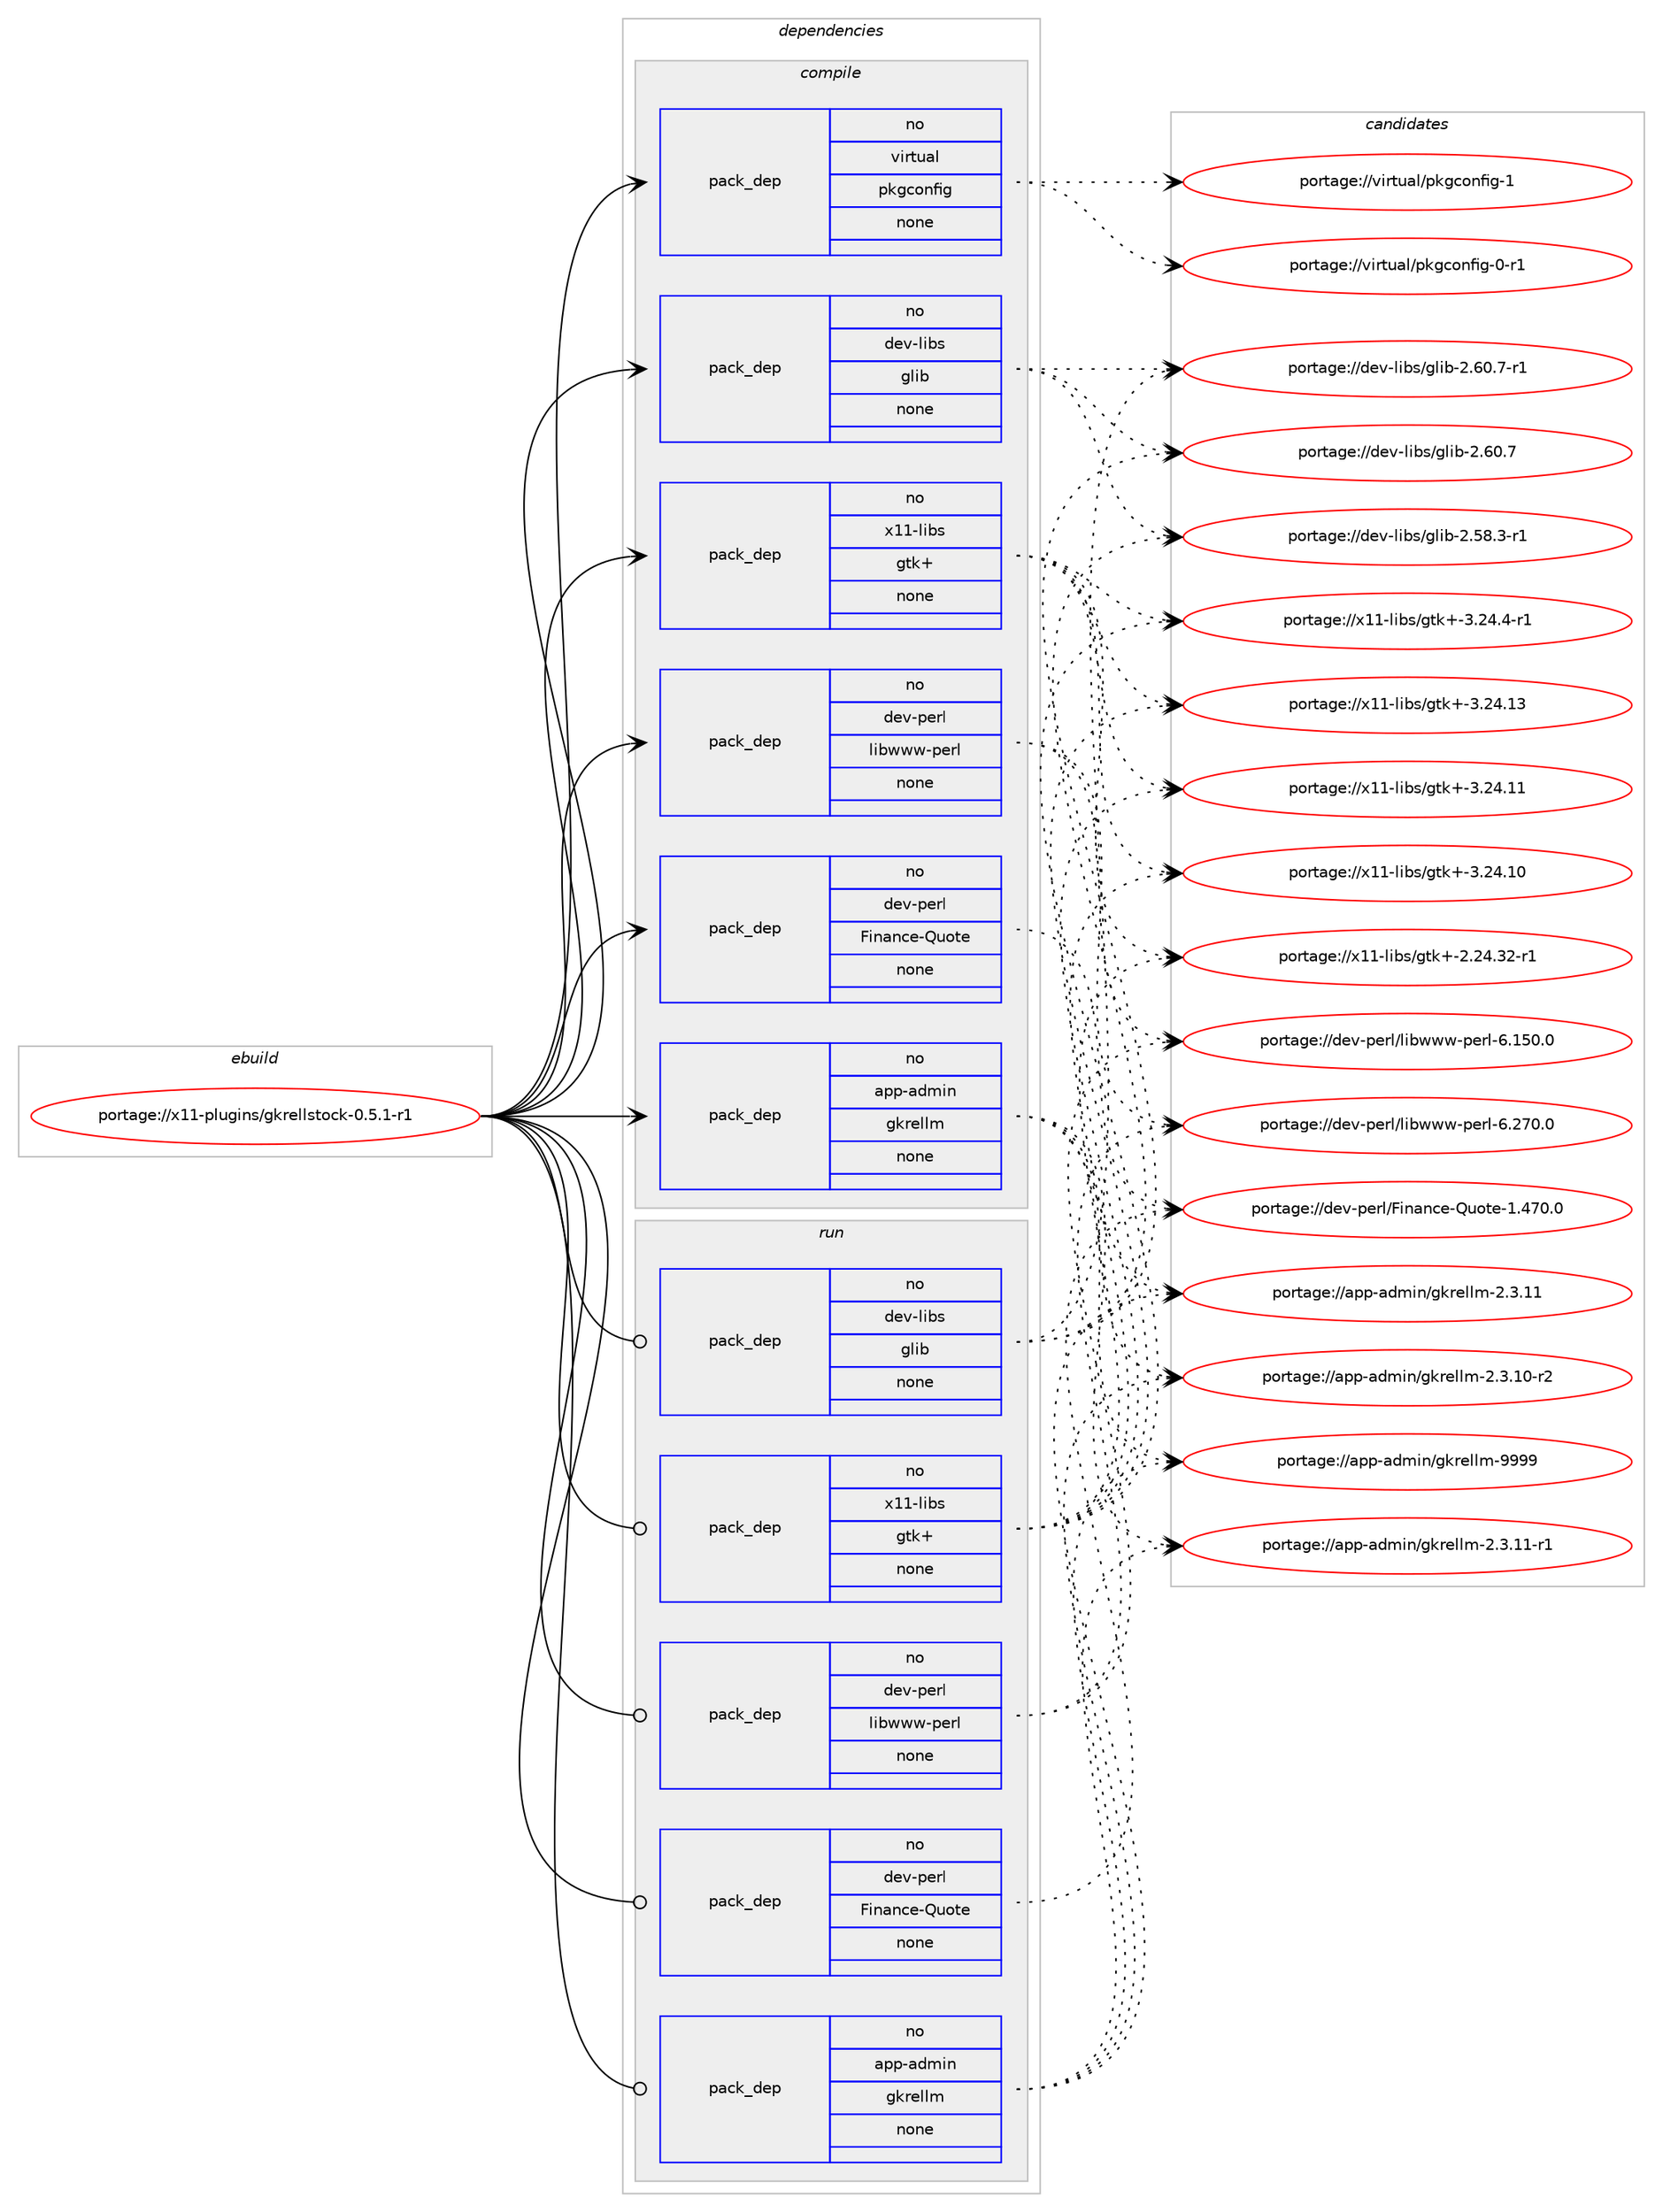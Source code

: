digraph prolog {

# *************
# Graph options
# *************

newrank=true;
concentrate=true;
compound=true;
graph [rankdir=LR,fontname=Helvetica,fontsize=10,ranksep=1.5];#, ranksep=2.5, nodesep=0.2];
edge  [arrowhead=vee];
node  [fontname=Helvetica,fontsize=10];

# **********
# The ebuild
# **********

subgraph cluster_leftcol {
color=gray;
rank=same;
label=<<i>ebuild</i>>;
id [label="portage://x11-plugins/gkrellstock-0.5.1-r1", color=red, width=4, href="../x11-plugins/gkrellstock-0.5.1-r1.svg"];
}

# ****************
# The dependencies
# ****************

subgraph cluster_midcol {
color=gray;
label=<<i>dependencies</i>>;
subgraph cluster_compile {
fillcolor="#eeeeee";
style=filled;
label=<<i>compile</i>>;
subgraph pack8209 {
dependency9841 [label=<<TABLE BORDER="0" CELLBORDER="1" CELLSPACING="0" CELLPADDING="4" WIDTH="220"><TR><TD ROWSPAN="6" CELLPADDING="30">pack_dep</TD></TR><TR><TD WIDTH="110">no</TD></TR><TR><TD>app-admin</TD></TR><TR><TD>gkrellm</TD></TR><TR><TD>none</TD></TR><TR><TD></TD></TR></TABLE>>, shape=none, color=blue];
}
id:e -> dependency9841:w [weight=20,style="solid",arrowhead="vee"];
subgraph pack8210 {
dependency9842 [label=<<TABLE BORDER="0" CELLBORDER="1" CELLSPACING="0" CELLPADDING="4" WIDTH="220"><TR><TD ROWSPAN="6" CELLPADDING="30">pack_dep</TD></TR><TR><TD WIDTH="110">no</TD></TR><TR><TD>dev-libs</TD></TR><TR><TD>glib</TD></TR><TR><TD>none</TD></TR><TR><TD></TD></TR></TABLE>>, shape=none, color=blue];
}
id:e -> dependency9842:w [weight=20,style="solid",arrowhead="vee"];
subgraph pack8211 {
dependency9843 [label=<<TABLE BORDER="0" CELLBORDER="1" CELLSPACING="0" CELLPADDING="4" WIDTH="220"><TR><TD ROWSPAN="6" CELLPADDING="30">pack_dep</TD></TR><TR><TD WIDTH="110">no</TD></TR><TR><TD>dev-perl</TD></TR><TR><TD>Finance-Quote</TD></TR><TR><TD>none</TD></TR><TR><TD></TD></TR></TABLE>>, shape=none, color=blue];
}
id:e -> dependency9843:w [weight=20,style="solid",arrowhead="vee"];
subgraph pack8212 {
dependency9844 [label=<<TABLE BORDER="0" CELLBORDER="1" CELLSPACING="0" CELLPADDING="4" WIDTH="220"><TR><TD ROWSPAN="6" CELLPADDING="30">pack_dep</TD></TR><TR><TD WIDTH="110">no</TD></TR><TR><TD>dev-perl</TD></TR><TR><TD>libwww-perl</TD></TR><TR><TD>none</TD></TR><TR><TD></TD></TR></TABLE>>, shape=none, color=blue];
}
id:e -> dependency9844:w [weight=20,style="solid",arrowhead="vee"];
subgraph pack8213 {
dependency9845 [label=<<TABLE BORDER="0" CELLBORDER="1" CELLSPACING="0" CELLPADDING="4" WIDTH="220"><TR><TD ROWSPAN="6" CELLPADDING="30">pack_dep</TD></TR><TR><TD WIDTH="110">no</TD></TR><TR><TD>virtual</TD></TR><TR><TD>pkgconfig</TD></TR><TR><TD>none</TD></TR><TR><TD></TD></TR></TABLE>>, shape=none, color=blue];
}
id:e -> dependency9845:w [weight=20,style="solid",arrowhead="vee"];
subgraph pack8214 {
dependency9846 [label=<<TABLE BORDER="0" CELLBORDER="1" CELLSPACING="0" CELLPADDING="4" WIDTH="220"><TR><TD ROWSPAN="6" CELLPADDING="30">pack_dep</TD></TR><TR><TD WIDTH="110">no</TD></TR><TR><TD>x11-libs</TD></TR><TR><TD>gtk+</TD></TR><TR><TD>none</TD></TR><TR><TD></TD></TR></TABLE>>, shape=none, color=blue];
}
id:e -> dependency9846:w [weight=20,style="solid",arrowhead="vee"];
}
subgraph cluster_compileandrun {
fillcolor="#eeeeee";
style=filled;
label=<<i>compile and run</i>>;
}
subgraph cluster_run {
fillcolor="#eeeeee";
style=filled;
label=<<i>run</i>>;
subgraph pack8215 {
dependency9847 [label=<<TABLE BORDER="0" CELLBORDER="1" CELLSPACING="0" CELLPADDING="4" WIDTH="220"><TR><TD ROWSPAN="6" CELLPADDING="30">pack_dep</TD></TR><TR><TD WIDTH="110">no</TD></TR><TR><TD>app-admin</TD></TR><TR><TD>gkrellm</TD></TR><TR><TD>none</TD></TR><TR><TD></TD></TR></TABLE>>, shape=none, color=blue];
}
id:e -> dependency9847:w [weight=20,style="solid",arrowhead="odot"];
subgraph pack8216 {
dependency9848 [label=<<TABLE BORDER="0" CELLBORDER="1" CELLSPACING="0" CELLPADDING="4" WIDTH="220"><TR><TD ROWSPAN="6" CELLPADDING="30">pack_dep</TD></TR><TR><TD WIDTH="110">no</TD></TR><TR><TD>dev-libs</TD></TR><TR><TD>glib</TD></TR><TR><TD>none</TD></TR><TR><TD></TD></TR></TABLE>>, shape=none, color=blue];
}
id:e -> dependency9848:w [weight=20,style="solid",arrowhead="odot"];
subgraph pack8217 {
dependency9849 [label=<<TABLE BORDER="0" CELLBORDER="1" CELLSPACING="0" CELLPADDING="4" WIDTH="220"><TR><TD ROWSPAN="6" CELLPADDING="30">pack_dep</TD></TR><TR><TD WIDTH="110">no</TD></TR><TR><TD>dev-perl</TD></TR><TR><TD>Finance-Quote</TD></TR><TR><TD>none</TD></TR><TR><TD></TD></TR></TABLE>>, shape=none, color=blue];
}
id:e -> dependency9849:w [weight=20,style="solid",arrowhead="odot"];
subgraph pack8218 {
dependency9850 [label=<<TABLE BORDER="0" CELLBORDER="1" CELLSPACING="0" CELLPADDING="4" WIDTH="220"><TR><TD ROWSPAN="6" CELLPADDING="30">pack_dep</TD></TR><TR><TD WIDTH="110">no</TD></TR><TR><TD>dev-perl</TD></TR><TR><TD>libwww-perl</TD></TR><TR><TD>none</TD></TR><TR><TD></TD></TR></TABLE>>, shape=none, color=blue];
}
id:e -> dependency9850:w [weight=20,style="solid",arrowhead="odot"];
subgraph pack8219 {
dependency9851 [label=<<TABLE BORDER="0" CELLBORDER="1" CELLSPACING="0" CELLPADDING="4" WIDTH="220"><TR><TD ROWSPAN="6" CELLPADDING="30">pack_dep</TD></TR><TR><TD WIDTH="110">no</TD></TR><TR><TD>x11-libs</TD></TR><TR><TD>gtk+</TD></TR><TR><TD>none</TD></TR><TR><TD></TD></TR></TABLE>>, shape=none, color=blue];
}
id:e -> dependency9851:w [weight=20,style="solid",arrowhead="odot"];
}
}

# **************
# The candidates
# **************

subgraph cluster_choices {
rank=same;
color=gray;
label=<<i>candidates</i>>;

subgraph choice8209 {
color=black;
nodesep=1;
choice971121124597100109105110471031071141011081081094557575757 [label="portage://app-admin/gkrellm-9999", color=red, width=4,href="../app-admin/gkrellm-9999.svg"];
choice97112112459710010910511047103107114101108108109455046514649494511449 [label="portage://app-admin/gkrellm-2.3.11-r1", color=red, width=4,href="../app-admin/gkrellm-2.3.11-r1.svg"];
choice9711211245971001091051104710310711410110810810945504651464949 [label="portage://app-admin/gkrellm-2.3.11", color=red, width=4,href="../app-admin/gkrellm-2.3.11.svg"];
choice97112112459710010910511047103107114101108108109455046514649484511450 [label="portage://app-admin/gkrellm-2.3.10-r2", color=red, width=4,href="../app-admin/gkrellm-2.3.10-r2.svg"];
dependency9841:e -> choice971121124597100109105110471031071141011081081094557575757:w [style=dotted,weight="100"];
dependency9841:e -> choice97112112459710010910511047103107114101108108109455046514649494511449:w [style=dotted,weight="100"];
dependency9841:e -> choice9711211245971001091051104710310711410110810810945504651464949:w [style=dotted,weight="100"];
dependency9841:e -> choice97112112459710010910511047103107114101108108109455046514649484511450:w [style=dotted,weight="100"];
}
subgraph choice8210 {
color=black;
nodesep=1;
choice10010111845108105981154710310810598455046544846554511449 [label="portage://dev-libs/glib-2.60.7-r1", color=red, width=4,href="../dev-libs/glib-2.60.7-r1.svg"];
choice1001011184510810598115471031081059845504654484655 [label="portage://dev-libs/glib-2.60.7", color=red, width=4,href="../dev-libs/glib-2.60.7.svg"];
choice10010111845108105981154710310810598455046535646514511449 [label="portage://dev-libs/glib-2.58.3-r1", color=red, width=4,href="../dev-libs/glib-2.58.3-r1.svg"];
dependency9842:e -> choice10010111845108105981154710310810598455046544846554511449:w [style=dotted,weight="100"];
dependency9842:e -> choice1001011184510810598115471031081059845504654484655:w [style=dotted,weight="100"];
dependency9842:e -> choice10010111845108105981154710310810598455046535646514511449:w [style=dotted,weight="100"];
}
subgraph choice8211 {
color=black;
nodesep=1;
choice100101118451121011141084770105110971109910145811171111161014549465255484648 [label="portage://dev-perl/Finance-Quote-1.470.0", color=red, width=4,href="../dev-perl/Finance-Quote-1.470.0.svg"];
dependency9843:e -> choice100101118451121011141084770105110971109910145811171111161014549465255484648:w [style=dotted,weight="100"];
}
subgraph choice8212 {
color=black;
nodesep=1;
choice100101118451121011141084710810598119119119451121011141084554465055484648 [label="portage://dev-perl/libwww-perl-6.270.0", color=red, width=4,href="../dev-perl/libwww-perl-6.270.0.svg"];
choice100101118451121011141084710810598119119119451121011141084554464953484648 [label="portage://dev-perl/libwww-perl-6.150.0", color=red, width=4,href="../dev-perl/libwww-perl-6.150.0.svg"];
dependency9844:e -> choice100101118451121011141084710810598119119119451121011141084554465055484648:w [style=dotted,weight="100"];
dependency9844:e -> choice100101118451121011141084710810598119119119451121011141084554464953484648:w [style=dotted,weight="100"];
}
subgraph choice8213 {
color=black;
nodesep=1;
choice1181051141161179710847112107103991111101021051034549 [label="portage://virtual/pkgconfig-1", color=red, width=4,href="../virtual/pkgconfig-1.svg"];
choice11810511411611797108471121071039911111010210510345484511449 [label="portage://virtual/pkgconfig-0-r1", color=red, width=4,href="../virtual/pkgconfig-0-r1.svg"];
dependency9845:e -> choice1181051141161179710847112107103991111101021051034549:w [style=dotted,weight="100"];
dependency9845:e -> choice11810511411611797108471121071039911111010210510345484511449:w [style=dotted,weight="100"];
}
subgraph choice8214 {
color=black;
nodesep=1;
choice120494945108105981154710311610743455146505246524511449 [label="portage://x11-libs/gtk+-3.24.4-r1", color=red, width=4,href="../x11-libs/gtk+-3.24.4-r1.svg"];
choice1204949451081059811547103116107434551465052464951 [label="portage://x11-libs/gtk+-3.24.13", color=red, width=4,href="../x11-libs/gtk+-3.24.13.svg"];
choice1204949451081059811547103116107434551465052464949 [label="portage://x11-libs/gtk+-3.24.11", color=red, width=4,href="../x11-libs/gtk+-3.24.11.svg"];
choice1204949451081059811547103116107434551465052464948 [label="portage://x11-libs/gtk+-3.24.10", color=red, width=4,href="../x11-libs/gtk+-3.24.10.svg"];
choice12049494510810598115471031161074345504650524651504511449 [label="portage://x11-libs/gtk+-2.24.32-r1", color=red, width=4,href="../x11-libs/gtk+-2.24.32-r1.svg"];
dependency9846:e -> choice120494945108105981154710311610743455146505246524511449:w [style=dotted,weight="100"];
dependency9846:e -> choice1204949451081059811547103116107434551465052464951:w [style=dotted,weight="100"];
dependency9846:e -> choice1204949451081059811547103116107434551465052464949:w [style=dotted,weight="100"];
dependency9846:e -> choice1204949451081059811547103116107434551465052464948:w [style=dotted,weight="100"];
dependency9846:e -> choice12049494510810598115471031161074345504650524651504511449:w [style=dotted,weight="100"];
}
subgraph choice8215 {
color=black;
nodesep=1;
choice971121124597100109105110471031071141011081081094557575757 [label="portage://app-admin/gkrellm-9999", color=red, width=4,href="../app-admin/gkrellm-9999.svg"];
choice97112112459710010910511047103107114101108108109455046514649494511449 [label="portage://app-admin/gkrellm-2.3.11-r1", color=red, width=4,href="../app-admin/gkrellm-2.3.11-r1.svg"];
choice9711211245971001091051104710310711410110810810945504651464949 [label="portage://app-admin/gkrellm-2.3.11", color=red, width=4,href="../app-admin/gkrellm-2.3.11.svg"];
choice97112112459710010910511047103107114101108108109455046514649484511450 [label="portage://app-admin/gkrellm-2.3.10-r2", color=red, width=4,href="../app-admin/gkrellm-2.3.10-r2.svg"];
dependency9847:e -> choice971121124597100109105110471031071141011081081094557575757:w [style=dotted,weight="100"];
dependency9847:e -> choice97112112459710010910511047103107114101108108109455046514649494511449:w [style=dotted,weight="100"];
dependency9847:e -> choice9711211245971001091051104710310711410110810810945504651464949:w [style=dotted,weight="100"];
dependency9847:e -> choice97112112459710010910511047103107114101108108109455046514649484511450:w [style=dotted,weight="100"];
}
subgraph choice8216 {
color=black;
nodesep=1;
choice10010111845108105981154710310810598455046544846554511449 [label="portage://dev-libs/glib-2.60.7-r1", color=red, width=4,href="../dev-libs/glib-2.60.7-r1.svg"];
choice1001011184510810598115471031081059845504654484655 [label="portage://dev-libs/glib-2.60.7", color=red, width=4,href="../dev-libs/glib-2.60.7.svg"];
choice10010111845108105981154710310810598455046535646514511449 [label="portage://dev-libs/glib-2.58.3-r1", color=red, width=4,href="../dev-libs/glib-2.58.3-r1.svg"];
dependency9848:e -> choice10010111845108105981154710310810598455046544846554511449:w [style=dotted,weight="100"];
dependency9848:e -> choice1001011184510810598115471031081059845504654484655:w [style=dotted,weight="100"];
dependency9848:e -> choice10010111845108105981154710310810598455046535646514511449:w [style=dotted,weight="100"];
}
subgraph choice8217 {
color=black;
nodesep=1;
choice100101118451121011141084770105110971109910145811171111161014549465255484648 [label="portage://dev-perl/Finance-Quote-1.470.0", color=red, width=4,href="../dev-perl/Finance-Quote-1.470.0.svg"];
dependency9849:e -> choice100101118451121011141084770105110971109910145811171111161014549465255484648:w [style=dotted,weight="100"];
}
subgraph choice8218 {
color=black;
nodesep=1;
choice100101118451121011141084710810598119119119451121011141084554465055484648 [label="portage://dev-perl/libwww-perl-6.270.0", color=red, width=4,href="../dev-perl/libwww-perl-6.270.0.svg"];
choice100101118451121011141084710810598119119119451121011141084554464953484648 [label="portage://dev-perl/libwww-perl-6.150.0", color=red, width=4,href="../dev-perl/libwww-perl-6.150.0.svg"];
dependency9850:e -> choice100101118451121011141084710810598119119119451121011141084554465055484648:w [style=dotted,weight="100"];
dependency9850:e -> choice100101118451121011141084710810598119119119451121011141084554464953484648:w [style=dotted,weight="100"];
}
subgraph choice8219 {
color=black;
nodesep=1;
choice120494945108105981154710311610743455146505246524511449 [label="portage://x11-libs/gtk+-3.24.4-r1", color=red, width=4,href="../x11-libs/gtk+-3.24.4-r1.svg"];
choice1204949451081059811547103116107434551465052464951 [label="portage://x11-libs/gtk+-3.24.13", color=red, width=4,href="../x11-libs/gtk+-3.24.13.svg"];
choice1204949451081059811547103116107434551465052464949 [label="portage://x11-libs/gtk+-3.24.11", color=red, width=4,href="../x11-libs/gtk+-3.24.11.svg"];
choice1204949451081059811547103116107434551465052464948 [label="portage://x11-libs/gtk+-3.24.10", color=red, width=4,href="../x11-libs/gtk+-3.24.10.svg"];
choice12049494510810598115471031161074345504650524651504511449 [label="portage://x11-libs/gtk+-2.24.32-r1", color=red, width=4,href="../x11-libs/gtk+-2.24.32-r1.svg"];
dependency9851:e -> choice120494945108105981154710311610743455146505246524511449:w [style=dotted,weight="100"];
dependency9851:e -> choice1204949451081059811547103116107434551465052464951:w [style=dotted,weight="100"];
dependency9851:e -> choice1204949451081059811547103116107434551465052464949:w [style=dotted,weight="100"];
dependency9851:e -> choice1204949451081059811547103116107434551465052464948:w [style=dotted,weight="100"];
dependency9851:e -> choice12049494510810598115471031161074345504650524651504511449:w [style=dotted,weight="100"];
}
}

}

